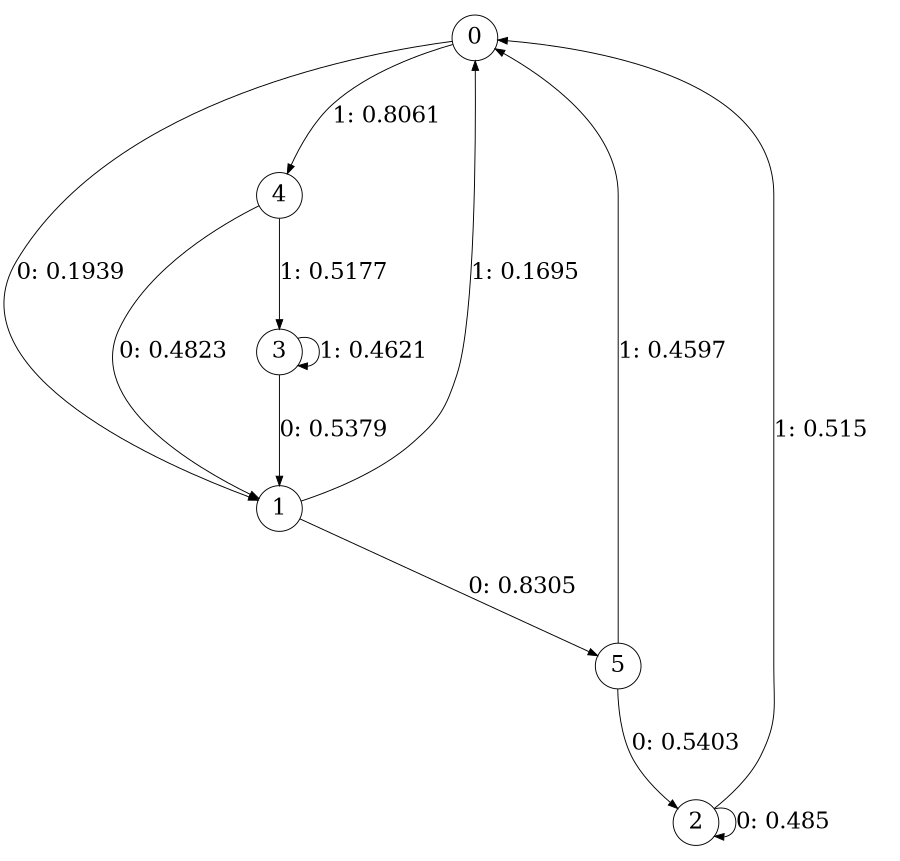 digraph "ch5faceL3" {
size = "6,8.5";
ratio = "fill";
node [shape = circle];
node [fontsize = 24];
edge [fontsize = 24];
0 -> 1 [label = "0: 0.1939   "];
0 -> 4 [label = "1: 0.8061   "];
1 -> 5 [label = "0: 0.8305   "];
1 -> 0 [label = "1: 0.1695   "];
2 -> 2 [label = "0: 0.485    "];
2 -> 0 [label = "1: 0.515    "];
3 -> 1 [label = "0: 0.5379   "];
3 -> 3 [label = "1: 0.4621   "];
4 -> 1 [label = "0: 0.4823   "];
4 -> 3 [label = "1: 0.5177   "];
5 -> 2 [label = "0: 0.5403   "];
5 -> 0 [label = "1: 0.4597   "];
}